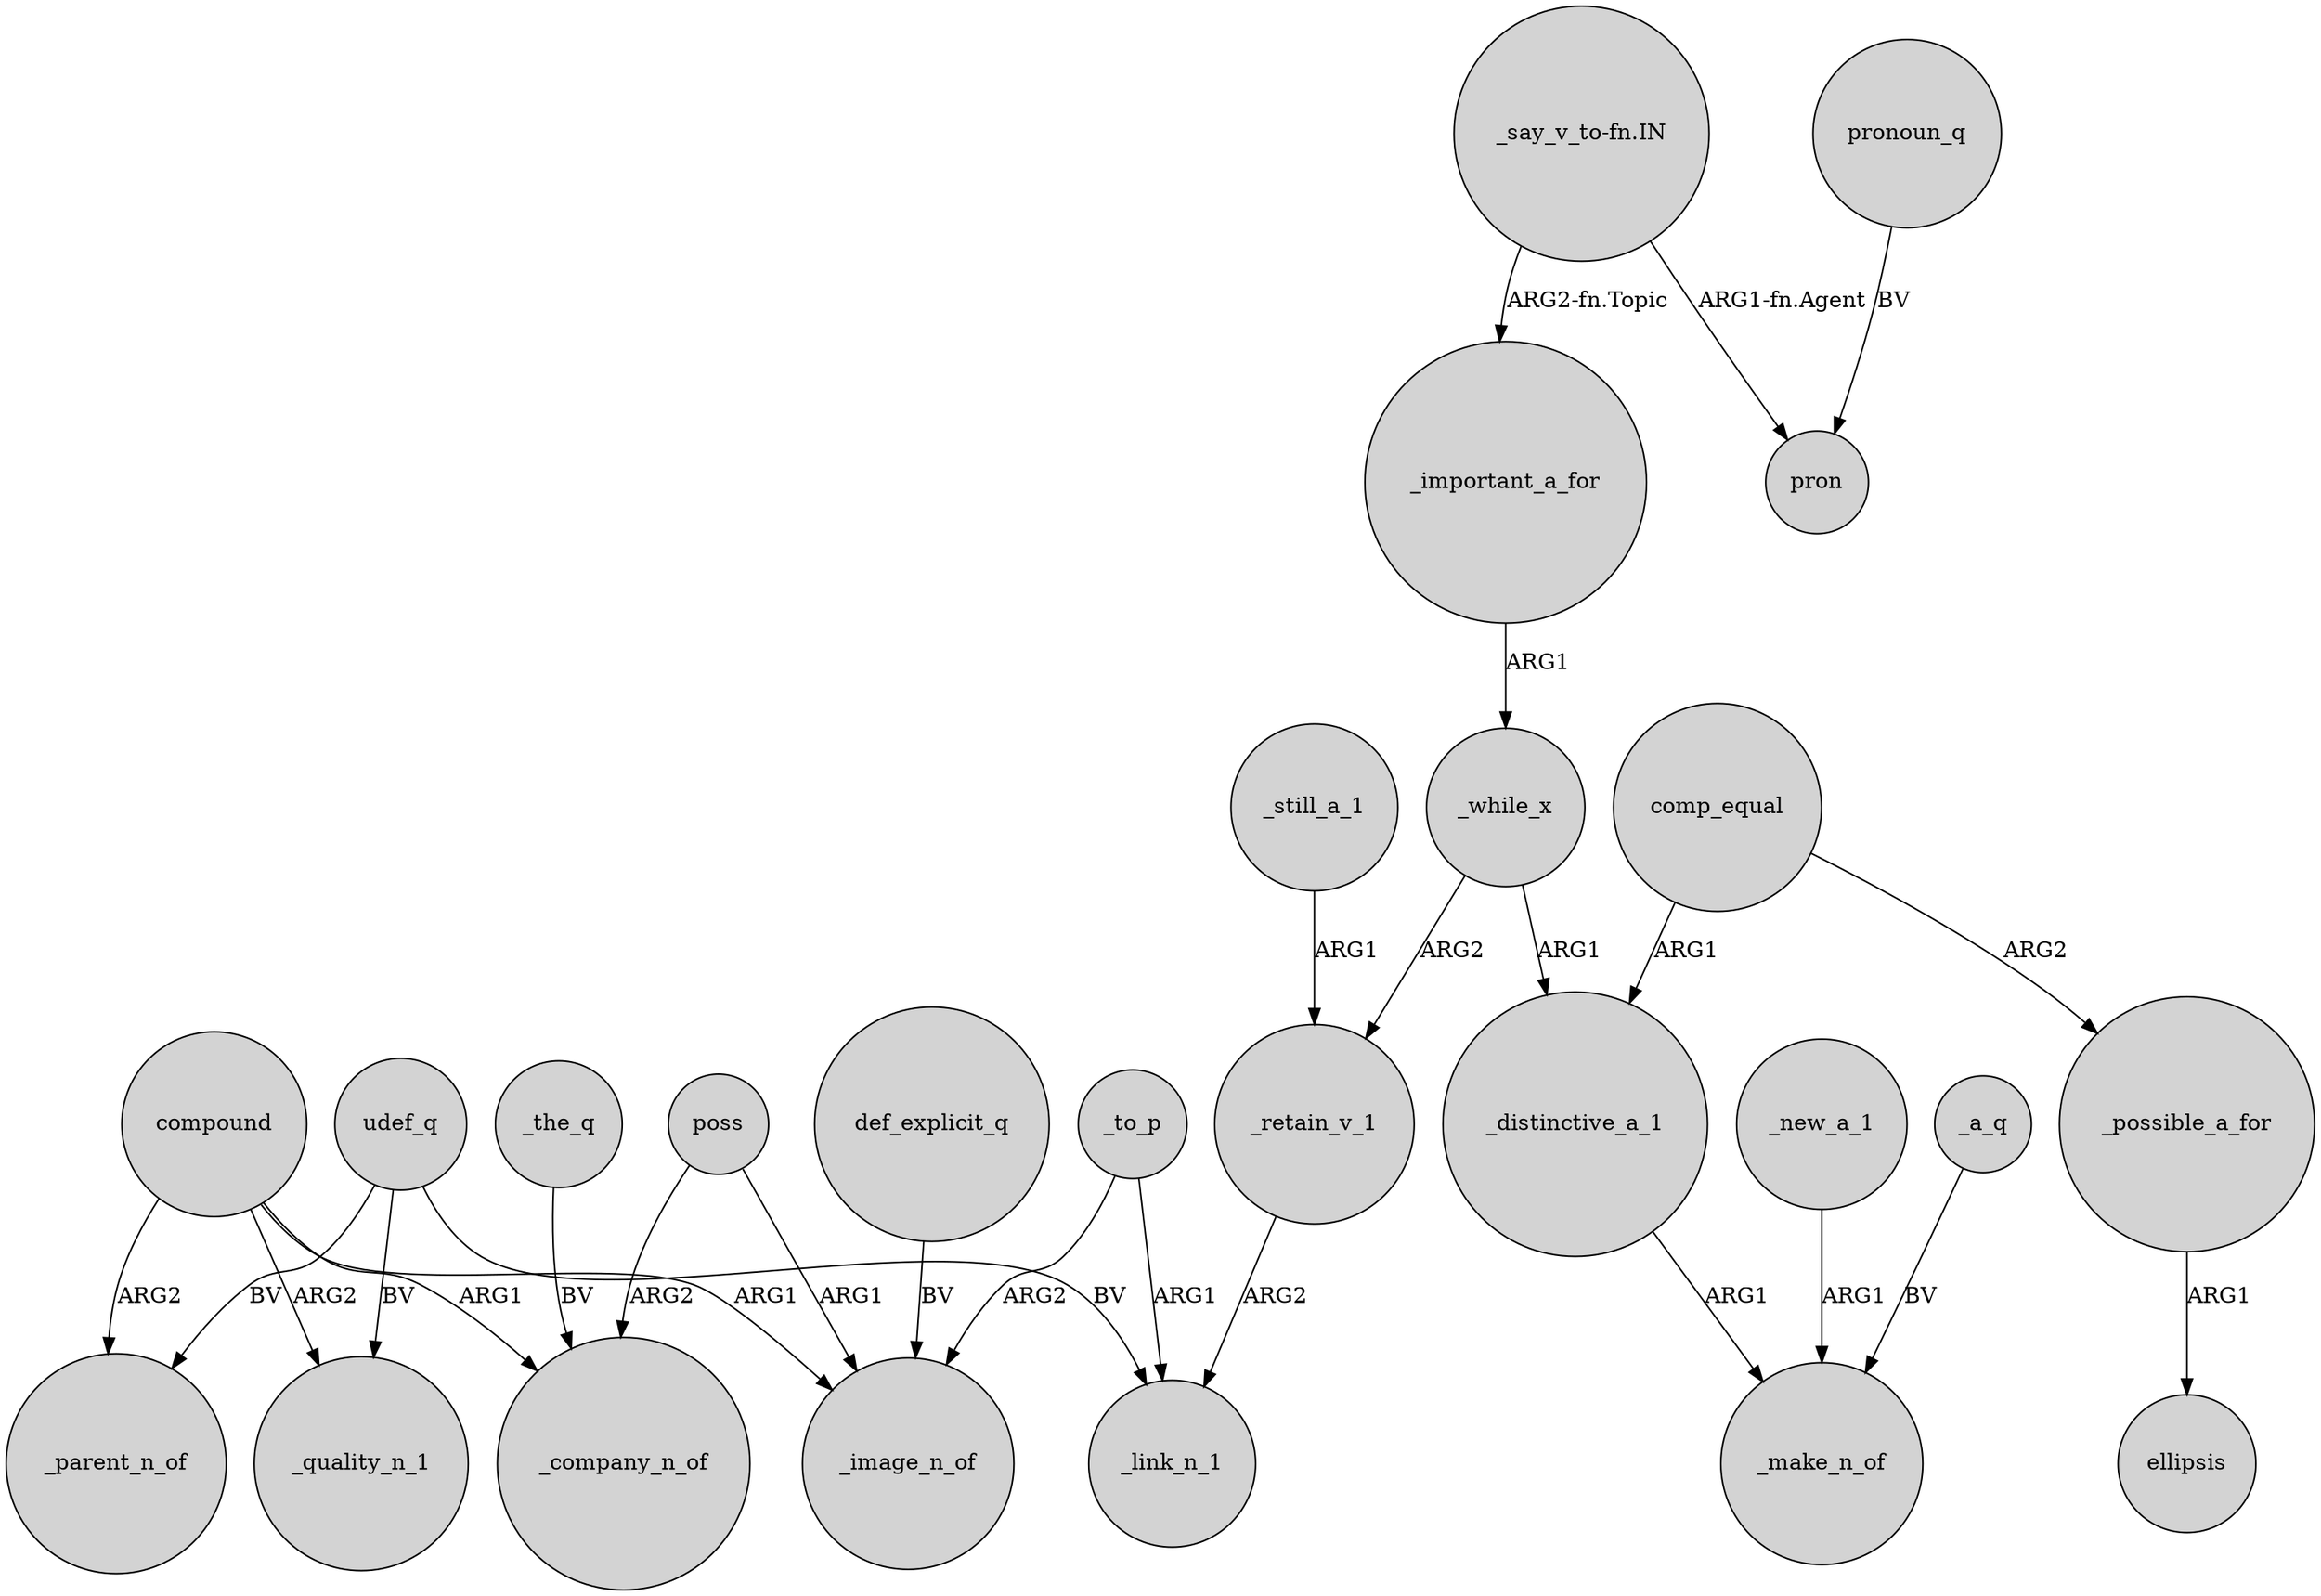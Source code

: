 digraph {
	node [shape=circle style=filled]
	udef_q -> _quality_n_1 [label=BV]
	udef_q -> _parent_n_of [label=BV]
	"_say_v_to-fn.IN" -> _important_a_for [label="ARG2-fn.Topic"]
	compound -> _image_n_of [label=ARG1]
	comp_equal -> _distinctive_a_1 [label=ARG1]
	poss -> _image_n_of [label=ARG1]
	compound -> _quality_n_1 [label=ARG2]
	_possible_a_for -> ellipsis [label=ARG1]
	_important_a_for -> _while_x [label=ARG1]
	udef_q -> _link_n_1 [label=BV]
	_while_x -> _retain_v_1 [label=ARG2]
	compound -> _parent_n_of [label=ARG2]
	_the_q -> _company_n_of [label=BV]
	_to_p -> _link_n_1 [label=ARG1]
	compound -> _company_n_of [label=ARG1]
	pronoun_q -> pron [label=BV]
	_a_q -> _make_n_of [label=BV]
	comp_equal -> _possible_a_for [label=ARG2]
	_retain_v_1 -> _link_n_1 [label=ARG2]
	_new_a_1 -> _make_n_of [label=ARG1]
	_while_x -> _distinctive_a_1 [label=ARG1]
	"_say_v_to-fn.IN" -> pron [label="ARG1-fn.Agent"]
	poss -> _company_n_of [label=ARG2]
	_to_p -> _image_n_of [label=ARG2]
	def_explicit_q -> _image_n_of [label=BV]
	_still_a_1 -> _retain_v_1 [label=ARG1]
	_distinctive_a_1 -> _make_n_of [label=ARG1]
}

